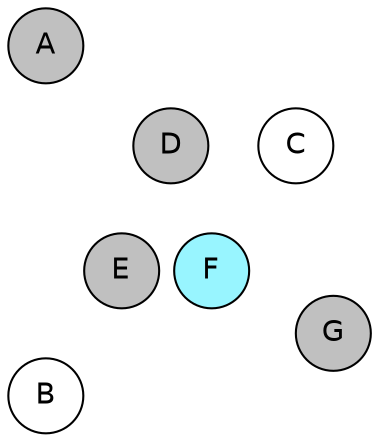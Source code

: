 
graph {

layout = circo;
mindist = .1

node [shape = circle, fontname = Helvetica, margin = 0, style = filled]
edge [style=invis]

subgraph 1 {
	E -- F -- F# -- G -- G# -- A -- A# -- B -- C -- C# -- D -- D# -- E
}

C [fillcolor = white];
C# [fillcolor = gray];
D [fillcolor = gray];
D# [fillcolor = white];
E [fillcolor = gray];
F [fillcolor = cadetblue1];
F# [fillcolor = white];
G [fillcolor = gray];
G# [fillcolor = gray];
A [fillcolor = gray];
A# [fillcolor = gray];
B [fillcolor = white];
}
